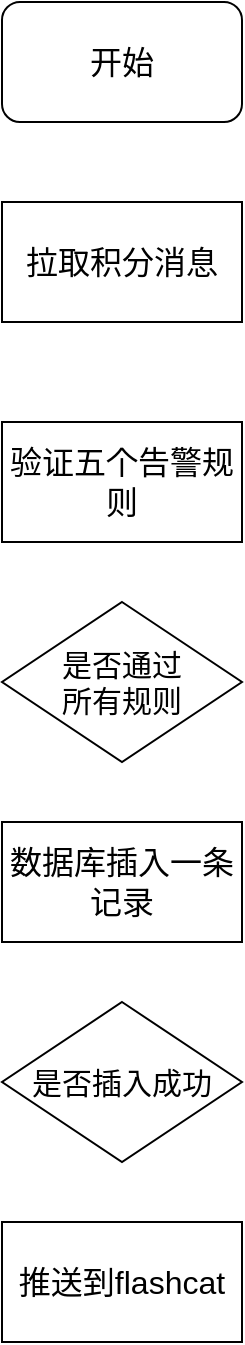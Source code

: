 <mxfile version="21.6.6" type="github">
  <diagram name="第 1 页" id="SnncVNtTezImk0GeRDh2">
    <mxGraphModel dx="1468" dy="778" grid="1" gridSize="10" guides="1" tooltips="1" connect="1" arrows="1" fold="1" page="1" pageScale="1" pageWidth="827" pageHeight="1169" math="0" shadow="0">
      <root>
        <mxCell id="0" />
        <mxCell id="1" parent="0" />
        <mxCell id="TBTOwLw8Omktt1c8GHsR-1" value="&lt;font style=&quot;font-size: 16px;&quot;&gt;开始&lt;/font&gt;" style="rounded=1;whiteSpace=wrap;html=1;" vertex="1" parent="1">
          <mxGeometry x="370" y="60" width="120" height="60" as="geometry" />
        </mxCell>
        <mxCell id="TBTOwLw8Omktt1c8GHsR-2" value="&lt;font style=&quot;font-size: 16px;&quot;&gt;拉取积分消息&lt;/font&gt;" style="rounded=0;whiteSpace=wrap;html=1;" vertex="1" parent="1">
          <mxGeometry x="370" y="160" width="120" height="60" as="geometry" />
        </mxCell>
        <mxCell id="TBTOwLw8Omktt1c8GHsR-3" value="&lt;font style=&quot;font-size: 16px;&quot;&gt;验证五个告警规则&lt;/font&gt;" style="rounded=0;whiteSpace=wrap;html=1;" vertex="1" parent="1">
          <mxGeometry x="370" y="270" width="120" height="60" as="geometry" />
        </mxCell>
        <mxCell id="TBTOwLw8Omktt1c8GHsR-4" value="&lt;font style=&quot;font-size: 15px;&quot;&gt;是否通过&lt;br&gt;所有规则&lt;/font&gt;" style="rhombus;whiteSpace=wrap;html=1;" vertex="1" parent="1">
          <mxGeometry x="370" y="360" width="120" height="80" as="geometry" />
        </mxCell>
        <mxCell id="TBTOwLw8Omktt1c8GHsR-5" value="&lt;span style=&quot;font-size: 16px;&quot;&gt;数据库插入一条记录&lt;/span&gt;" style="rounded=0;whiteSpace=wrap;html=1;" vertex="1" parent="1">
          <mxGeometry x="370" y="470" width="120" height="60" as="geometry" />
        </mxCell>
        <mxCell id="TBTOwLw8Omktt1c8GHsR-7" value="&lt;font style=&quot;font-size: 15px;&quot;&gt;是否插入成功&lt;br&gt;&lt;/font&gt;" style="rhombus;whiteSpace=wrap;html=1;" vertex="1" parent="1">
          <mxGeometry x="370" y="560" width="120" height="80" as="geometry" />
        </mxCell>
        <mxCell id="TBTOwLw8Omktt1c8GHsR-8" value="&lt;font style=&quot;font-size: 16px;&quot;&gt;推送到flashcat&lt;/font&gt;" style="rounded=0;whiteSpace=wrap;html=1;" vertex="1" parent="1">
          <mxGeometry x="370" y="670" width="120" height="60" as="geometry" />
        </mxCell>
      </root>
    </mxGraphModel>
  </diagram>
</mxfile>
